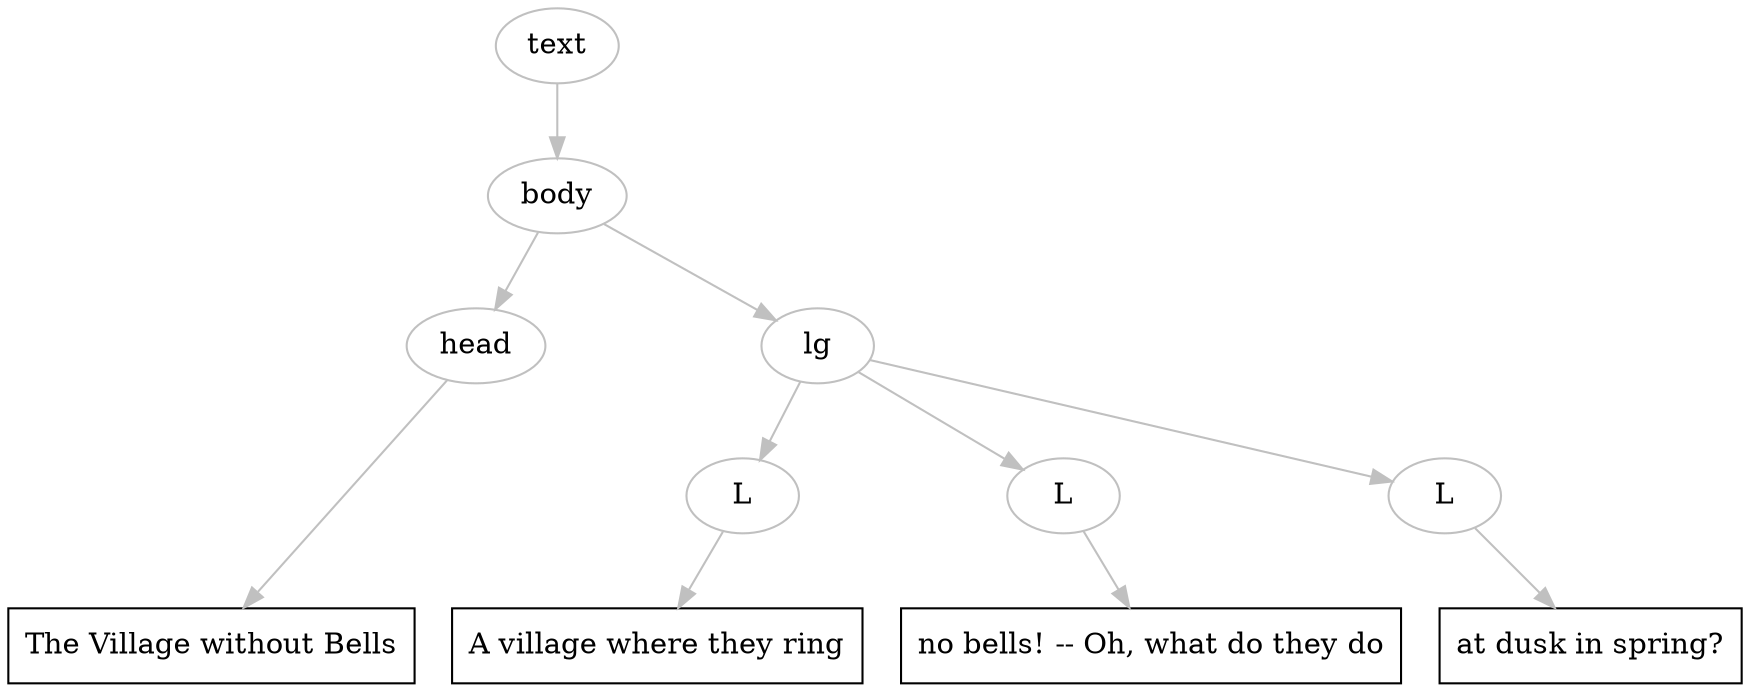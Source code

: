 digraph {
  subgraph {
  rank=same;
  node [shape=rectangle];
  pcd0 [label="The Village without Bells"];
  pcd1 [label="A village where they ring"];
  pcd2 [label="no bells! -- Oh, what do they do"];
  pcd3 [label="at dusk in spring?"];
  }

  node [shape=oval, color=gray];
  edge [color=gray]
  l1 [label="L"];
  l2 [label="L"];
  l3 [label="L"];
  text -> body;
  body -> head;
  head -> pcd0;
  body -> lg;
  lg -> l1 -> pcd1;
  lg -> l2 -> pcd2;
  lg -> l3 -> pcd3;
  
}